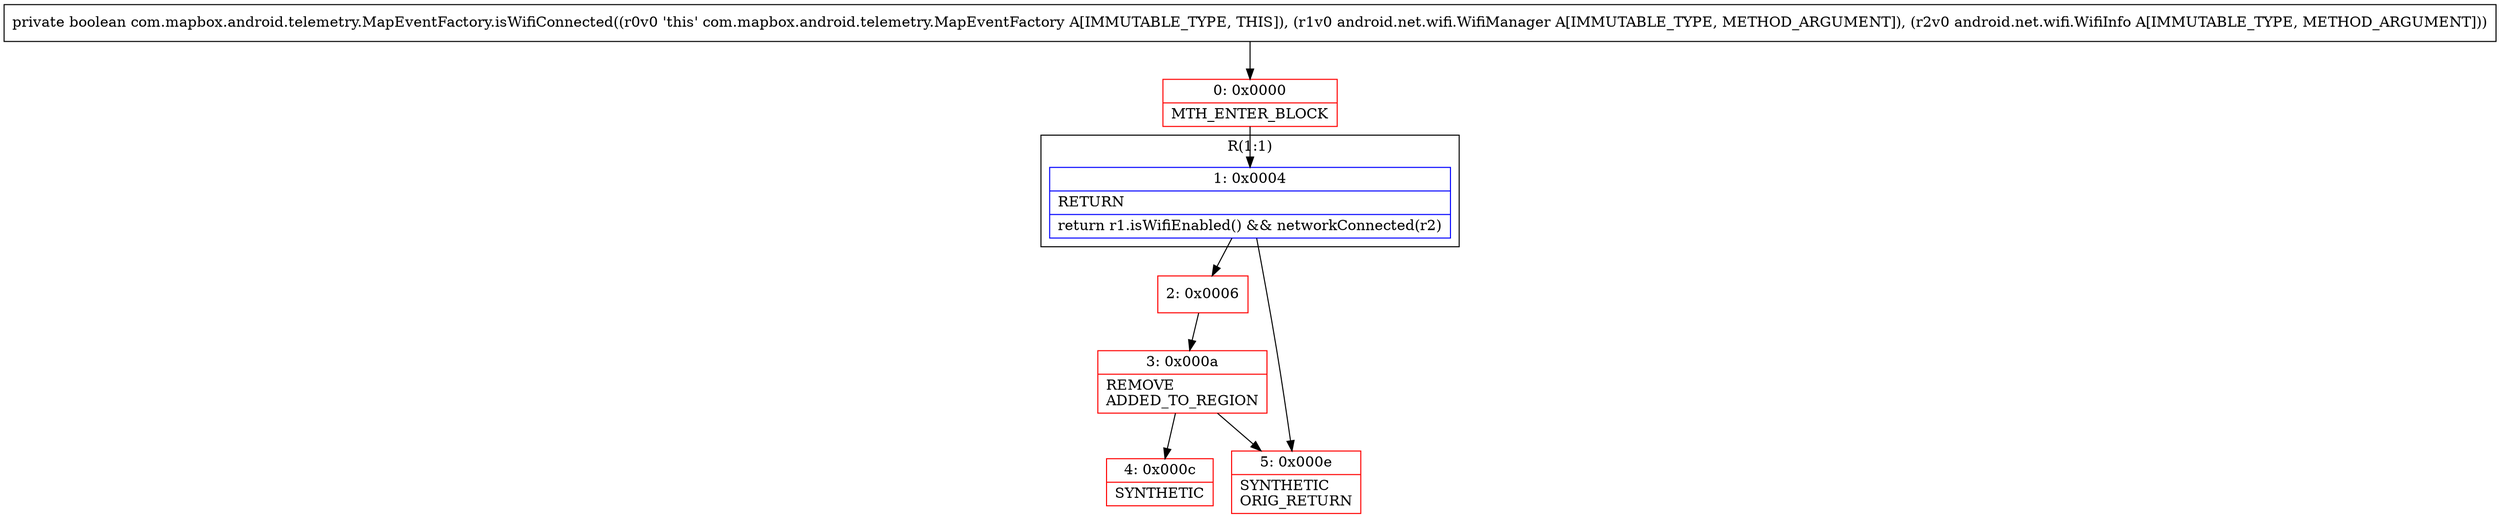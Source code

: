 digraph "CFG forcom.mapbox.android.telemetry.MapEventFactory.isWifiConnected(Landroid\/net\/wifi\/WifiManager;Landroid\/net\/wifi\/WifiInfo;)Z" {
subgraph cluster_Region_1683072976 {
label = "R(1:1)";
node [shape=record,color=blue];
Node_1 [shape=record,label="{1\:\ 0x0004|RETURN\l|return r1.isWifiEnabled() && networkConnected(r2)\l}"];
}
Node_0 [shape=record,color=red,label="{0\:\ 0x0000|MTH_ENTER_BLOCK\l}"];
Node_2 [shape=record,color=red,label="{2\:\ 0x0006}"];
Node_3 [shape=record,color=red,label="{3\:\ 0x000a|REMOVE\lADDED_TO_REGION\l}"];
Node_4 [shape=record,color=red,label="{4\:\ 0x000c|SYNTHETIC\l}"];
Node_5 [shape=record,color=red,label="{5\:\ 0x000e|SYNTHETIC\lORIG_RETURN\l}"];
MethodNode[shape=record,label="{private boolean com.mapbox.android.telemetry.MapEventFactory.isWifiConnected((r0v0 'this' com.mapbox.android.telemetry.MapEventFactory A[IMMUTABLE_TYPE, THIS]), (r1v0 android.net.wifi.WifiManager A[IMMUTABLE_TYPE, METHOD_ARGUMENT]), (r2v0 android.net.wifi.WifiInfo A[IMMUTABLE_TYPE, METHOD_ARGUMENT])) }"];
MethodNode -> Node_0;
Node_1 -> Node_2;
Node_1 -> Node_5;
Node_0 -> Node_1;
Node_2 -> Node_3;
Node_3 -> Node_4;
Node_3 -> Node_5;
}

